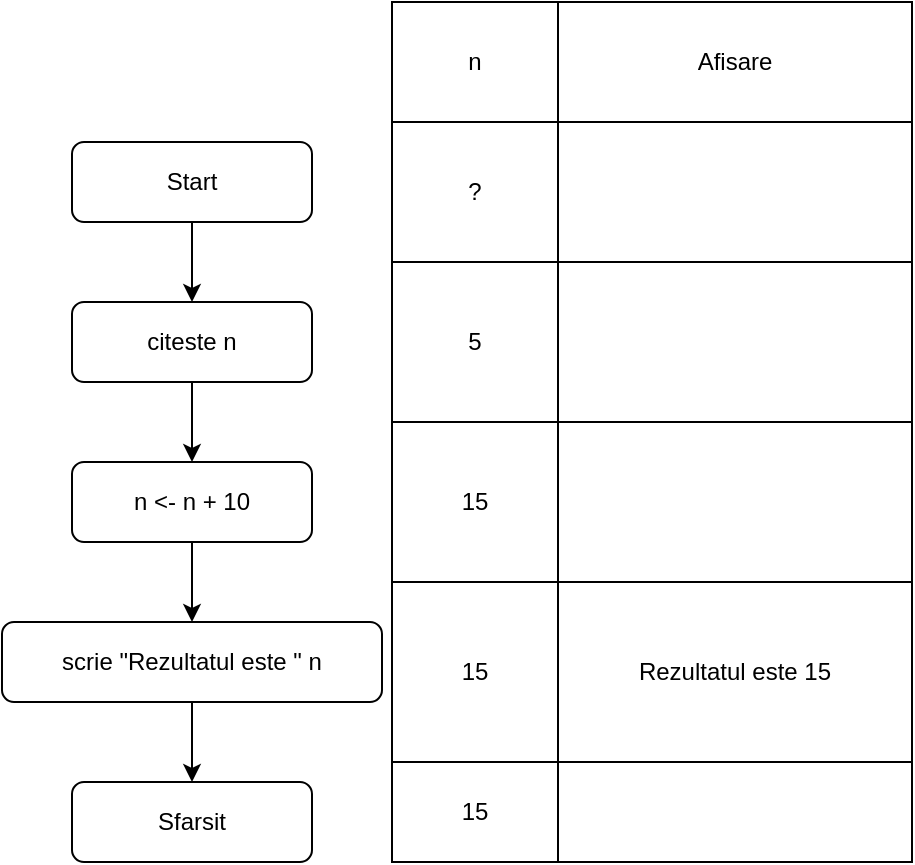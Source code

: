 <mxfile version="14.5.10" type="github">
  <diagram id="C5RBs43oDa-KdzZeNtuy" name="Page-1">
    <mxGraphModel dx="946" dy="552" grid="1" gridSize="10" guides="1" tooltips="1" connect="1" arrows="1" fold="1" page="1" pageScale="1" pageWidth="827" pageHeight="1169" math="0" shadow="0">
      <root>
        <mxCell id="WIyWlLk6GJQsqaUBKTNV-0" />
        <mxCell id="WIyWlLk6GJQsqaUBKTNV-1" parent="WIyWlLk6GJQsqaUBKTNV-0" />
        <mxCell id="ttRt-vh53i4zzdw6C0DJ-4" style="edgeStyle=orthogonalEdgeStyle;rounded=0;orthogonalLoop=1;jettySize=auto;html=1;" edge="1" parent="WIyWlLk6GJQsqaUBKTNV-1" source="WIyWlLk6GJQsqaUBKTNV-3" target="ttRt-vh53i4zzdw6C0DJ-1">
          <mxGeometry relative="1" as="geometry" />
        </mxCell>
        <mxCell id="WIyWlLk6GJQsqaUBKTNV-3" value="Start" style="rounded=1;whiteSpace=wrap;html=1;fontSize=12;glass=0;strokeWidth=1;shadow=0;" parent="WIyWlLk6GJQsqaUBKTNV-1" vertex="1">
          <mxGeometry x="160" y="120" width="120" height="40" as="geometry" />
        </mxCell>
        <mxCell id="ttRt-vh53i4zzdw6C0DJ-7" style="edgeStyle=orthogonalEdgeStyle;rounded=0;orthogonalLoop=1;jettySize=auto;html=1;entryX=0.5;entryY=0;entryDx=0;entryDy=0;" edge="1" parent="WIyWlLk6GJQsqaUBKTNV-1" source="WIyWlLk6GJQsqaUBKTNV-11" target="ttRt-vh53i4zzdw6C0DJ-3">
          <mxGeometry relative="1" as="geometry" />
        </mxCell>
        <mxCell id="WIyWlLk6GJQsqaUBKTNV-11" value="scrie &quot;Rezultatul este &quot; n" style="rounded=1;whiteSpace=wrap;html=1;fontSize=12;glass=0;strokeWidth=1;shadow=0;" parent="WIyWlLk6GJQsqaUBKTNV-1" vertex="1">
          <mxGeometry x="125" y="360" width="190" height="40" as="geometry" />
        </mxCell>
        <mxCell id="ttRt-vh53i4zzdw6C0DJ-5" style="edgeStyle=orthogonalEdgeStyle;rounded=0;orthogonalLoop=1;jettySize=auto;html=1;entryX=0.5;entryY=0;entryDx=0;entryDy=0;" edge="1" parent="WIyWlLk6GJQsqaUBKTNV-1" source="ttRt-vh53i4zzdw6C0DJ-1" target="ttRt-vh53i4zzdw6C0DJ-2">
          <mxGeometry relative="1" as="geometry" />
        </mxCell>
        <mxCell id="ttRt-vh53i4zzdw6C0DJ-1" value="citeste n" style="rounded=1;whiteSpace=wrap;html=1;fontSize=12;glass=0;strokeWidth=1;shadow=0;" vertex="1" parent="WIyWlLk6GJQsqaUBKTNV-1">
          <mxGeometry x="160" y="200" width="120" height="40" as="geometry" />
        </mxCell>
        <mxCell id="ttRt-vh53i4zzdw6C0DJ-6" style="edgeStyle=orthogonalEdgeStyle;rounded=0;orthogonalLoop=1;jettySize=auto;html=1;" edge="1" parent="WIyWlLk6GJQsqaUBKTNV-1" source="ttRt-vh53i4zzdw6C0DJ-2" target="WIyWlLk6GJQsqaUBKTNV-11">
          <mxGeometry relative="1" as="geometry" />
        </mxCell>
        <mxCell id="ttRt-vh53i4zzdw6C0DJ-2" value="n &amp;lt;- n + 10" style="rounded=1;whiteSpace=wrap;html=1;fontSize=12;glass=0;strokeWidth=1;shadow=0;" vertex="1" parent="WIyWlLk6GJQsqaUBKTNV-1">
          <mxGeometry x="160" y="280" width="120" height="40" as="geometry" />
        </mxCell>
        <mxCell id="ttRt-vh53i4zzdw6C0DJ-3" value="Sfarsit" style="rounded=1;whiteSpace=wrap;html=1;fontSize=12;glass=0;strokeWidth=1;shadow=0;" vertex="1" parent="WIyWlLk6GJQsqaUBKTNV-1">
          <mxGeometry x="160" y="440" width="120" height="40" as="geometry" />
        </mxCell>
        <mxCell id="ttRt-vh53i4zzdw6C0DJ-8" value="" style="shape=table;html=1;whiteSpace=wrap;startSize=0;container=1;collapsible=0;childLayout=tableLayout;" vertex="1" parent="WIyWlLk6GJQsqaUBKTNV-1">
          <mxGeometry x="320" y="50" width="260" height="430" as="geometry" />
        </mxCell>
        <mxCell id="ttRt-vh53i4zzdw6C0DJ-33" style="shape=partialRectangle;html=1;whiteSpace=wrap;collapsible=0;dropTarget=0;pointerEvents=0;fillColor=none;top=0;left=0;bottom=0;right=0;points=[[0,0.5],[1,0.5]];portConstraint=eastwest;" vertex="1" parent="ttRt-vh53i4zzdw6C0DJ-8">
          <mxGeometry width="260" height="60" as="geometry" />
        </mxCell>
        <mxCell id="ttRt-vh53i4zzdw6C0DJ-34" value="n" style="shape=partialRectangle;html=1;whiteSpace=wrap;connectable=0;fillColor=none;top=0;left=0;bottom=0;right=0;overflow=hidden;" vertex="1" parent="ttRt-vh53i4zzdw6C0DJ-33">
          <mxGeometry width="83" height="60" as="geometry" />
        </mxCell>
        <mxCell id="ttRt-vh53i4zzdw6C0DJ-35" value="Afisare" style="shape=partialRectangle;html=1;whiteSpace=wrap;connectable=0;fillColor=none;top=0;left=0;bottom=0;right=0;overflow=hidden;" vertex="1" parent="ttRt-vh53i4zzdw6C0DJ-33">
          <mxGeometry x="83" width="177" height="60" as="geometry" />
        </mxCell>
        <mxCell id="ttRt-vh53i4zzdw6C0DJ-24" style="shape=partialRectangle;html=1;whiteSpace=wrap;collapsible=0;dropTarget=0;pointerEvents=0;fillColor=none;top=0;left=0;bottom=0;right=0;points=[[0,0.5],[1,0.5]];portConstraint=eastwest;" vertex="1" parent="ttRt-vh53i4zzdw6C0DJ-8">
          <mxGeometry y="60" width="260" height="70" as="geometry" />
        </mxCell>
        <mxCell id="ttRt-vh53i4zzdw6C0DJ-29" value="?" style="shape=partialRectangle;html=1;whiteSpace=wrap;connectable=0;fillColor=none;top=0;left=0;bottom=0;right=0;overflow=hidden;" vertex="1" parent="ttRt-vh53i4zzdw6C0DJ-24">
          <mxGeometry width="83" height="70" as="geometry" />
        </mxCell>
        <mxCell id="ttRt-vh53i4zzdw6C0DJ-25" style="shape=partialRectangle;html=1;whiteSpace=wrap;connectable=0;fillColor=none;top=0;left=0;bottom=0;right=0;overflow=hidden;" vertex="1" parent="ttRt-vh53i4zzdw6C0DJ-24">
          <mxGeometry x="83" width="177" height="70" as="geometry" />
        </mxCell>
        <mxCell id="ttRt-vh53i4zzdw6C0DJ-9" value="" style="shape=partialRectangle;html=1;whiteSpace=wrap;collapsible=0;dropTarget=0;pointerEvents=0;fillColor=none;top=0;left=0;bottom=0;right=0;points=[[0,0.5],[1,0.5]];portConstraint=eastwest;" vertex="1" parent="ttRt-vh53i4zzdw6C0DJ-8">
          <mxGeometry y="130" width="260" height="80" as="geometry" />
        </mxCell>
        <mxCell id="ttRt-vh53i4zzdw6C0DJ-30" value="5" style="shape=partialRectangle;html=1;whiteSpace=wrap;connectable=0;fillColor=none;top=0;left=0;bottom=0;right=0;overflow=hidden;" vertex="1" parent="ttRt-vh53i4zzdw6C0DJ-9">
          <mxGeometry width="83" height="80" as="geometry" />
        </mxCell>
        <mxCell id="ttRt-vh53i4zzdw6C0DJ-21" style="shape=partialRectangle;html=1;whiteSpace=wrap;connectable=0;fillColor=none;top=0;left=0;bottom=0;right=0;overflow=hidden;" vertex="1" parent="ttRt-vh53i4zzdw6C0DJ-9">
          <mxGeometry x="83" width="177" height="80" as="geometry" />
        </mxCell>
        <mxCell id="ttRt-vh53i4zzdw6C0DJ-13" value="" style="shape=partialRectangle;html=1;whiteSpace=wrap;collapsible=0;dropTarget=0;pointerEvents=0;fillColor=none;top=0;left=0;bottom=0;right=0;points=[[0,0.5],[1,0.5]];portConstraint=eastwest;" vertex="1" parent="ttRt-vh53i4zzdw6C0DJ-8">
          <mxGeometry y="210" width="260" height="80" as="geometry" />
        </mxCell>
        <mxCell id="ttRt-vh53i4zzdw6C0DJ-31" value="15" style="shape=partialRectangle;html=1;whiteSpace=wrap;connectable=0;fillColor=none;top=0;left=0;bottom=0;right=0;overflow=hidden;" vertex="1" parent="ttRt-vh53i4zzdw6C0DJ-13">
          <mxGeometry width="83" height="80" as="geometry" />
        </mxCell>
        <mxCell id="ttRt-vh53i4zzdw6C0DJ-22" style="shape=partialRectangle;html=1;whiteSpace=wrap;connectable=0;fillColor=none;top=0;left=0;bottom=0;right=0;overflow=hidden;" vertex="1" parent="ttRt-vh53i4zzdw6C0DJ-13">
          <mxGeometry x="83" width="177" height="80" as="geometry" />
        </mxCell>
        <mxCell id="ttRt-vh53i4zzdw6C0DJ-17" value="" style="shape=partialRectangle;html=1;whiteSpace=wrap;collapsible=0;dropTarget=0;pointerEvents=0;fillColor=none;top=0;left=0;bottom=0;right=0;points=[[0,0.5],[1,0.5]];portConstraint=eastwest;" vertex="1" parent="ttRt-vh53i4zzdw6C0DJ-8">
          <mxGeometry y="290" width="260" height="90" as="geometry" />
        </mxCell>
        <mxCell id="ttRt-vh53i4zzdw6C0DJ-32" value="15" style="shape=partialRectangle;html=1;whiteSpace=wrap;connectable=0;fillColor=none;top=0;left=0;bottom=0;right=0;overflow=hidden;" vertex="1" parent="ttRt-vh53i4zzdw6C0DJ-17">
          <mxGeometry width="83" height="90" as="geometry" />
        </mxCell>
        <mxCell id="ttRt-vh53i4zzdw6C0DJ-23" value="Rezultatul este 15" style="shape=partialRectangle;html=1;whiteSpace=wrap;connectable=0;fillColor=none;top=0;left=0;bottom=0;right=0;overflow=hidden;" vertex="1" parent="ttRt-vh53i4zzdw6C0DJ-17">
          <mxGeometry x="83" width="177" height="90" as="geometry" />
        </mxCell>
        <mxCell id="ttRt-vh53i4zzdw6C0DJ-44" style="shape=partialRectangle;html=1;whiteSpace=wrap;collapsible=0;dropTarget=0;pointerEvents=0;fillColor=none;top=0;left=0;bottom=0;right=0;points=[[0,0.5],[1,0.5]];portConstraint=eastwest;" vertex="1" parent="ttRt-vh53i4zzdw6C0DJ-8">
          <mxGeometry y="380" width="260" height="50" as="geometry" />
        </mxCell>
        <mxCell id="ttRt-vh53i4zzdw6C0DJ-45" value="15" style="shape=partialRectangle;html=1;whiteSpace=wrap;connectable=0;fillColor=none;top=0;left=0;bottom=0;right=0;overflow=hidden;" vertex="1" parent="ttRt-vh53i4zzdw6C0DJ-44">
          <mxGeometry width="83" height="50" as="geometry" />
        </mxCell>
        <mxCell id="ttRt-vh53i4zzdw6C0DJ-46" style="shape=partialRectangle;html=1;whiteSpace=wrap;connectable=0;fillColor=none;top=0;left=0;bottom=0;right=0;overflow=hidden;" vertex="1" parent="ttRt-vh53i4zzdw6C0DJ-44">
          <mxGeometry x="83" width="177" height="50" as="geometry" />
        </mxCell>
      </root>
    </mxGraphModel>
  </diagram>
</mxfile>

